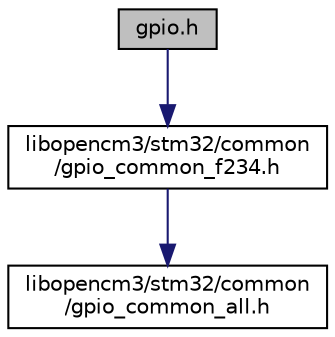 digraph "gpio.h"
{
  edge [fontname="Helvetica",fontsize="10",labelfontname="Helvetica",labelfontsize="10"];
  node [fontname="Helvetica",fontsize="10",shape=record];
  Node1 [label="gpio.h",height=0.2,width=0.4,color="black", fillcolor="grey75", style="filled", fontcolor="black"];
  Node1 -> Node2 [color="midnightblue",fontsize="10",style="solid",fontname="Helvetica"];
  Node2 [label="libopencm3/stm32/common\l/gpio_common_f234.h",height=0.2,width=0.4,color="black", fillcolor="white", style="filled",URL="$gpio__common__f234_8h.html"];
  Node2 -> Node3 [color="midnightblue",fontsize="10",style="solid",fontname="Helvetica"];
  Node3 [label="libopencm3/stm32/common\l/gpio_common_all.h",height=0.2,width=0.4,color="black", fillcolor="white", style="filled",URL="$gpio__common__all_8h.html"];
}
